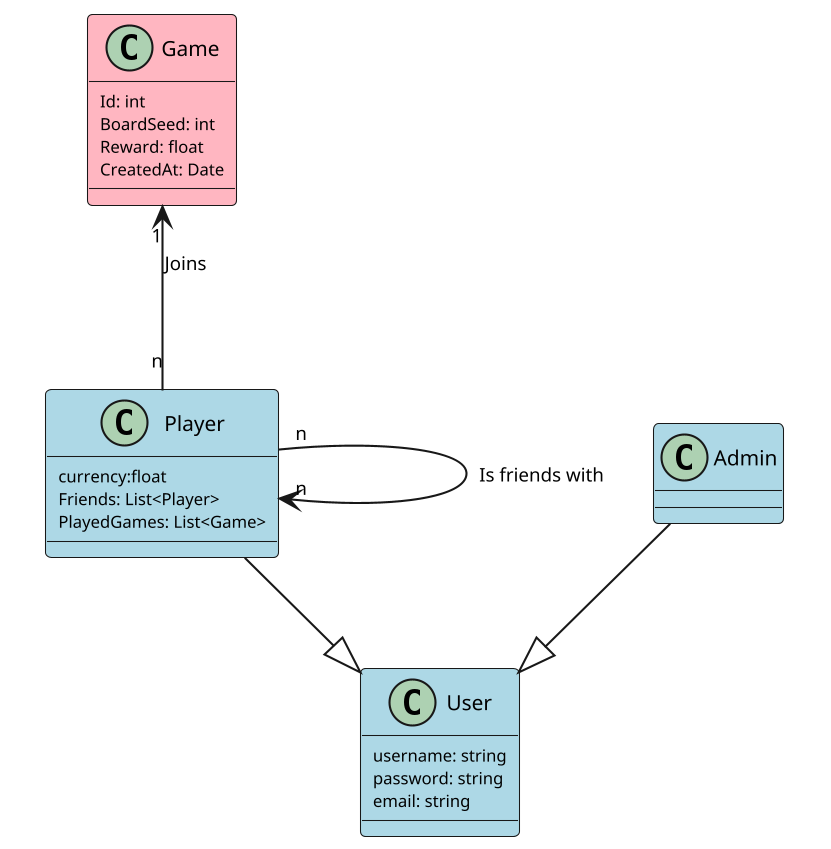 @startuml

skinparam dpi 200
skinparam classAttributeFontSize 8
skinparam classArrowFontSize 9
skinparam classFontSize 10
skinparam nodesep 90
skinparam ranksep 40
hide stereotype

skinparam class {
   BackgroundColor White
   BackgroundColor<<Game>> LightPink
   BackgroundColor<<User>> LightBlue
   BackgroundColor<<Invitation>> LightYellow
}
skinparam shadowing false

skinparam package<<Layout>> {
borderColor Transparent
backgroundColor Transparent
fontColor Transparent
stereotypeFontColor Transparent
}

class User <<User>> {
  username: string
  password: string
  email: string
}

package Users <<Layout>>{
  class Player <<User>> {
     currency:float
     Friends: List<Player>
     PlayedGames: List<Game>

  }

  class Admin <<User>> {

  }
}

class Game <<Game>> {
  Id: int
  BoardSeed: int
  Reward: float
  CreatedAt: Date

}


Player "n" --> "n" Player : Is friends with

Game "1" <-- "n" Player : Joins

Admin " " --|> " " User

Player " " --|> " " User

@enduml
